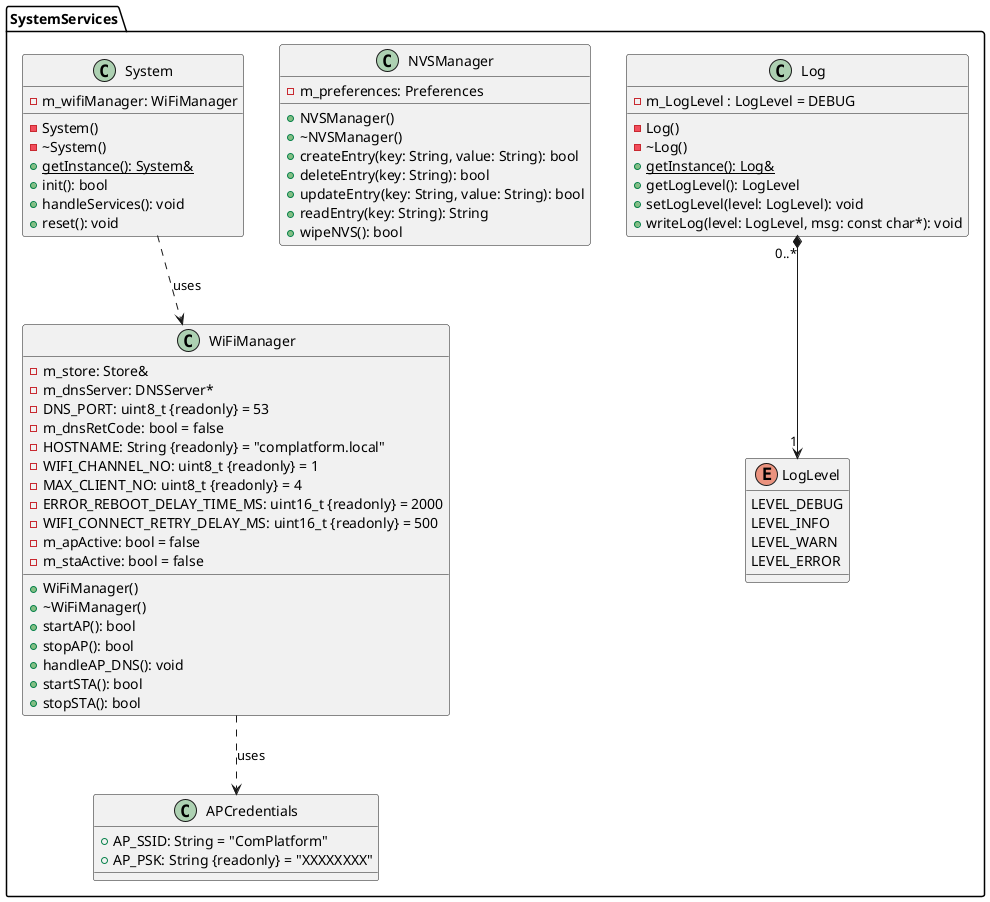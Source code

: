 @startuml
package SystemServices {
    enum LogLevel
    {
        LEVEL_DEBUG
        LEVEL_INFO
        LEVEL_WARN
        LEVEL_ERROR
    }

    class Log
    {
        - m_LogLevel : LogLevel = DEBUG

        - Log()
        - ~Log()
        {static} + getInstance(): Log&
        + getLogLevel(): LogLevel
        + setLogLevel(level: LogLevel): void
        + writeLog(level: LogLevel, msg: const char*): void
    }
    Log "0..*" *--> "1" LogLevel

    class NVSManager
    {
        - m_preferences: Preferences

        + NVSManager()
        + ~NVSManager()
        + createEntry(key: String, value: String): bool
        + deleteEntry(key: String): bool
        + updateEntry(key: String, value: String): bool
        + readEntry(key: String): String
        + wipeNVS(): bool
    }

    class APCredentials
    {
        + AP_SSID: String = "ComPlatform"
        + AP_PSK: String {readonly} = "XXXXXXXX"
    }

    class WiFiManager
    {
        - m_store: Store&
        - m_dnsServer: DNSServer*
        - DNS_PORT: uint8_t {readonly} = 53
        - m_dnsRetCode: bool = false
        - HOSTNAME: String {readonly} = "complatform.local"
        - WIFI_CHANNEL_NO: uint8_t {readonly} = 1
        - MAX_CLIENT_NO: uint8_t {readonly} = 4
        - ERROR_REBOOT_DELAY_TIME_MS: uint16_t {readonly} = 2000
        - WIFI_CONNECT_RETRY_DELAY_MS: uint16_t {readonly} = 500
        - m_apActive: bool = false
        - m_staActive: bool = false
        + WiFiManager()
        + ~WiFiManager()
        + startAP(): bool
        + stopAP(): bool
        + handleAP_DNS(): void
        + startSTA(): bool
        + stopSTA(): bool
    }
    WiFiManager ..> APCredentials : uses

    class System
    {
        - m_wifiManager: WiFiManager
        - System()
        - ~System()
        + {static} getInstance(): System&
        + init(): bool
        + handleServices(): void
        + reset(): void
    }
    System ..> WiFiManager : uses
}
@enduml